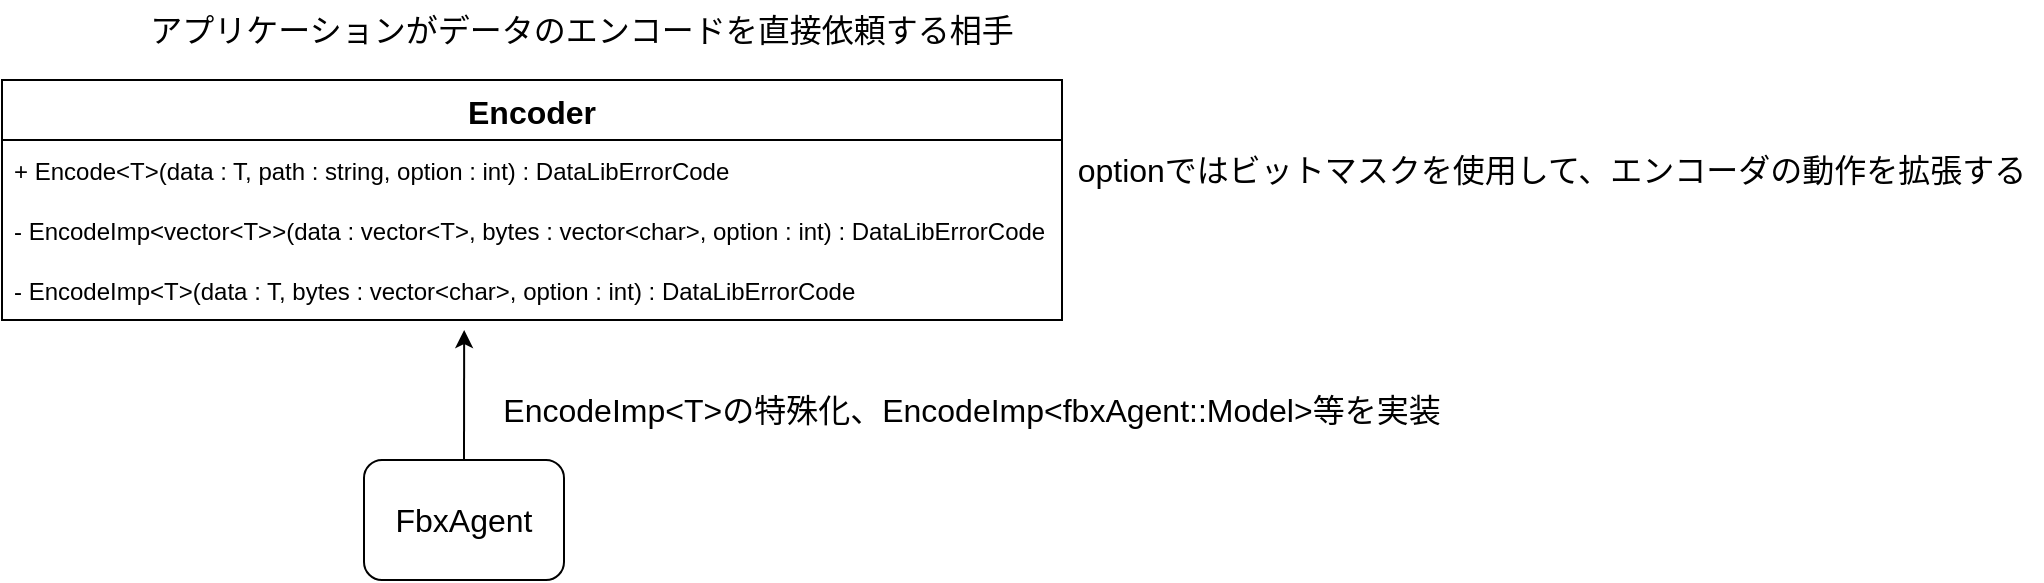 <mxfile version="18.0.1" type="device"><diagram id="vNzfPd68hBbl_Loc-BFL" name="ページ1"><mxGraphModel dx="1102" dy="865" grid="1" gridSize="10" guides="1" tooltips="1" connect="1" arrows="1" fold="1" page="1" pageScale="1" pageWidth="827" pageHeight="1169" math="0" shadow="0"><root><mxCell id="0"/><mxCell id="1" parent="0"/><mxCell id="TnABiUabgimNfi2MSuy0-1" value="Encoder" style="swimlane;fontStyle=1;childLayout=stackLayout;horizontal=1;startSize=30;horizontalStack=0;resizeParent=1;resizeParentMax=0;resizeLast=0;collapsible=1;marginBottom=0;fontSize=16;" vertex="1" parent="1"><mxGeometry x="250" y="170" width="530" height="120" as="geometry"/></mxCell><mxCell id="TnABiUabgimNfi2MSuy0-2" value="+ Encode&lt;T&gt;(data : T, path : string, option : int) : DataLibErrorCode" style="text;strokeColor=none;fillColor=none;align=left;verticalAlign=middle;spacingLeft=4;spacingRight=4;overflow=hidden;points=[[0,0.5],[1,0.5]];portConstraint=eastwest;rotatable=0;fontStyle=0" vertex="1" parent="TnABiUabgimNfi2MSuy0-1"><mxGeometry y="30" width="530" height="30" as="geometry"/></mxCell><mxCell id="TnABiUabgimNfi2MSuy0-3" value="- EncodeImp&lt;vector&lt;T&gt;&gt;(data : vector&lt;T&gt;, bytes : vector&lt;char&gt;, option : int) : DataLibErrorCode" style="text;strokeColor=none;fillColor=none;align=left;verticalAlign=middle;spacingLeft=4;spacingRight=4;overflow=hidden;points=[[0,0.5],[1,0.5]];portConstraint=eastwest;rotatable=0;fontStyle=0" vertex="1" parent="TnABiUabgimNfi2MSuy0-1"><mxGeometry y="60" width="530" height="30" as="geometry"/></mxCell><mxCell id="TnABiUabgimNfi2MSuy0-4" value="- EncodeImp&lt;T&gt;(data : T, bytes : vector&lt;char&gt;, option : int) : DataLibErrorCode" style="text;strokeColor=none;fillColor=none;align=left;verticalAlign=middle;spacingLeft=4;spacingRight=4;overflow=hidden;points=[[0,0.5],[1,0.5]];portConstraint=eastwest;rotatable=0;fontStyle=0" vertex="1" parent="TnABiUabgimNfi2MSuy0-1"><mxGeometry y="90" width="530" height="30" as="geometry"/></mxCell><mxCell id="TnABiUabgimNfi2MSuy0-5" value="アプリケーションがデータのエンコードを直接依頼する相手" style="text;html=1;strokeColor=none;fillColor=none;align=center;verticalAlign=middle;whiteSpace=wrap;rounded=0;fontSize=16;" vertex="1" parent="1"><mxGeometry x="320" y="130" width="440" height="30" as="geometry"/></mxCell><mxCell id="TnABiUabgimNfi2MSuy0-10" value="FbxAgent" style="rounded=1;whiteSpace=wrap;html=1;fontSize=16;fillColor=default;" vertex="1" parent="1"><mxGeometry x="431" y="360" width="100" height="60" as="geometry"/></mxCell><mxCell id="TnABiUabgimNfi2MSuy0-12" value="" style="endArrow=classic;html=1;rounded=0;fontSize=16;exitX=0.5;exitY=0;exitDx=0;exitDy=0;entryX=0.436;entryY=1.167;entryDx=0;entryDy=0;entryPerimeter=0;" edge="1" parent="1" source="TnABiUabgimNfi2MSuy0-10" target="TnABiUabgimNfi2MSuy0-4"><mxGeometry width="50" height="50" relative="1" as="geometry"><mxPoint x="390" y="390" as="sourcePoint"/><mxPoint x="440" y="340" as="targetPoint"/></mxGeometry></mxCell><mxCell id="TnABiUabgimNfi2MSuy0-13" value="EncodeImp&amp;lt;T&amp;gt;の特殊化、EncodeImp&amp;lt;fbxAgent::Model&amp;gt;等を実装" style="text;html=1;strokeColor=none;fillColor=none;align=center;verticalAlign=middle;whiteSpace=wrap;rounded=0;fontSize=16;" vertex="1" parent="1"><mxGeometry x="490" y="320" width="490" height="30" as="geometry"/></mxCell><mxCell id="TnABiUabgimNfi2MSuy0-14" value="optionではビットマスクを使用して、エンコーダの動作を拡張する" style="text;html=1;strokeColor=none;fillColor=none;align=center;verticalAlign=middle;whiteSpace=wrap;rounded=0;fontSize=16;" vertex="1" parent="1"><mxGeometry x="780" y="200" width="490" height="30" as="geometry"/></mxCell></root></mxGraphModel></diagram></mxfile>